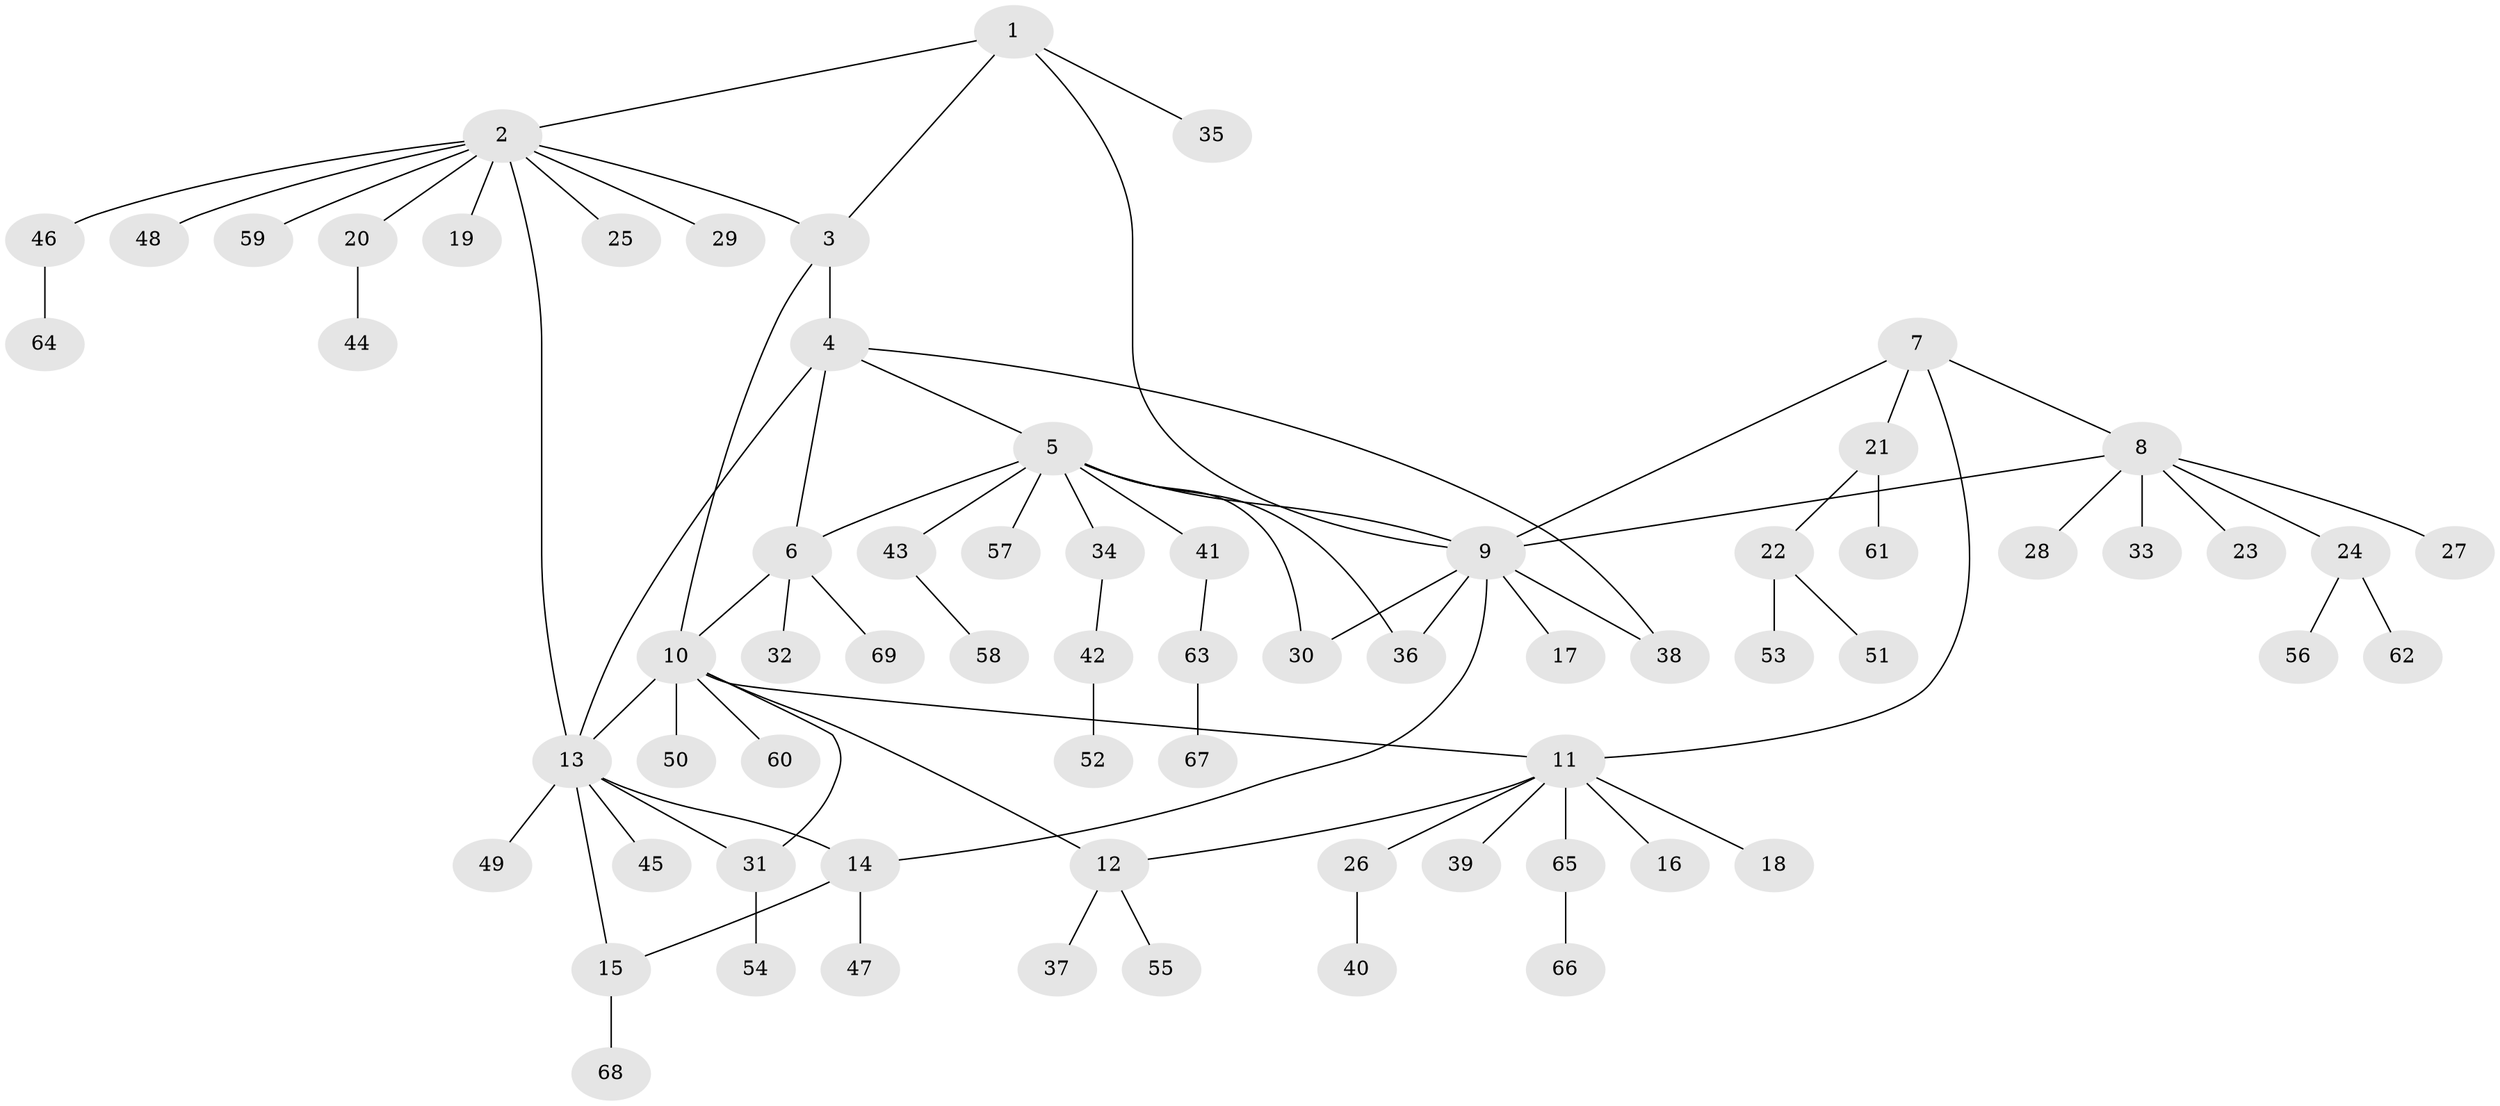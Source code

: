 // coarse degree distribution, {7: 0.058823529411764705, 9: 0.058823529411764705, 6: 0.029411764705882353, 4: 0.058823529411764705, 2: 0.14705882352941177, 1: 0.6176470588235294, 3: 0.029411764705882353}
// Generated by graph-tools (version 1.1) at 2025/19/03/04/25 18:19:50]
// undirected, 69 vertices, 83 edges
graph export_dot {
graph [start="1"]
  node [color=gray90,style=filled];
  1;
  2;
  3;
  4;
  5;
  6;
  7;
  8;
  9;
  10;
  11;
  12;
  13;
  14;
  15;
  16;
  17;
  18;
  19;
  20;
  21;
  22;
  23;
  24;
  25;
  26;
  27;
  28;
  29;
  30;
  31;
  32;
  33;
  34;
  35;
  36;
  37;
  38;
  39;
  40;
  41;
  42;
  43;
  44;
  45;
  46;
  47;
  48;
  49;
  50;
  51;
  52;
  53;
  54;
  55;
  56;
  57;
  58;
  59;
  60;
  61;
  62;
  63;
  64;
  65;
  66;
  67;
  68;
  69;
  1 -- 2;
  1 -- 3;
  1 -- 9;
  1 -- 35;
  2 -- 3;
  2 -- 13;
  2 -- 19;
  2 -- 20;
  2 -- 25;
  2 -- 29;
  2 -- 46;
  2 -- 48;
  2 -- 59;
  3 -- 4;
  3 -- 10;
  4 -- 5;
  4 -- 6;
  4 -- 13;
  4 -- 38;
  5 -- 6;
  5 -- 9;
  5 -- 30;
  5 -- 34;
  5 -- 36;
  5 -- 41;
  5 -- 43;
  5 -- 57;
  6 -- 10;
  6 -- 32;
  6 -- 69;
  7 -- 8;
  7 -- 9;
  7 -- 11;
  7 -- 21;
  8 -- 9;
  8 -- 23;
  8 -- 24;
  8 -- 27;
  8 -- 28;
  8 -- 33;
  9 -- 14;
  9 -- 17;
  9 -- 30;
  9 -- 36;
  9 -- 38;
  10 -- 11;
  10 -- 12;
  10 -- 13;
  10 -- 31;
  10 -- 50;
  10 -- 60;
  11 -- 12;
  11 -- 16;
  11 -- 18;
  11 -- 26;
  11 -- 39;
  11 -- 65;
  12 -- 37;
  12 -- 55;
  13 -- 14;
  13 -- 15;
  13 -- 31;
  13 -- 45;
  13 -- 49;
  14 -- 15;
  14 -- 47;
  15 -- 68;
  20 -- 44;
  21 -- 22;
  21 -- 61;
  22 -- 51;
  22 -- 53;
  24 -- 56;
  24 -- 62;
  26 -- 40;
  31 -- 54;
  34 -- 42;
  41 -- 63;
  42 -- 52;
  43 -- 58;
  46 -- 64;
  63 -- 67;
  65 -- 66;
}
